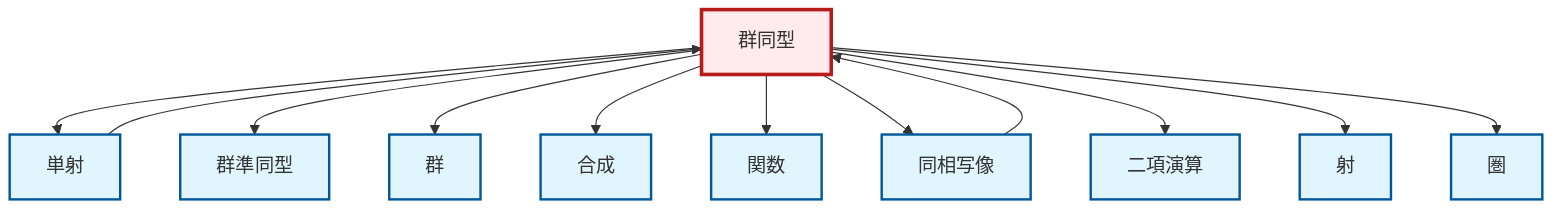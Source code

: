 graph TD
    classDef definition fill:#e1f5fe,stroke:#01579b,stroke-width:2px
    classDef theorem fill:#f3e5f5,stroke:#4a148c,stroke-width:2px
    classDef axiom fill:#fff3e0,stroke:#e65100,stroke-width:2px
    classDef example fill:#e8f5e9,stroke:#1b5e20,stroke-width:2px
    classDef current fill:#ffebee,stroke:#b71c1c,stroke-width:3px
    def-homomorphism["群準同型"]:::definition
    def-morphism["射"]:::definition
    def-isomorphism["群同型"]:::definition
    def-monomorphism["単射"]:::definition
    def-function["関数"]:::definition
    def-homeomorphism["同相写像"]:::definition
    def-category["圏"]:::definition
    def-group["群"]:::definition
    def-binary-operation["二項演算"]:::definition
    def-composition["合成"]:::definition
    def-isomorphism --> def-monomorphism
    def-isomorphism --> def-homomorphism
    def-isomorphism --> def-group
    def-homeomorphism --> def-isomorphism
    def-isomorphism --> def-composition
    def-isomorphism --> def-function
    def-isomorphism --> def-homeomorphism
    def-isomorphism --> def-binary-operation
    def-isomorphism --> def-morphism
    def-isomorphism --> def-category
    def-monomorphism --> def-isomorphism
    class def-isomorphism current